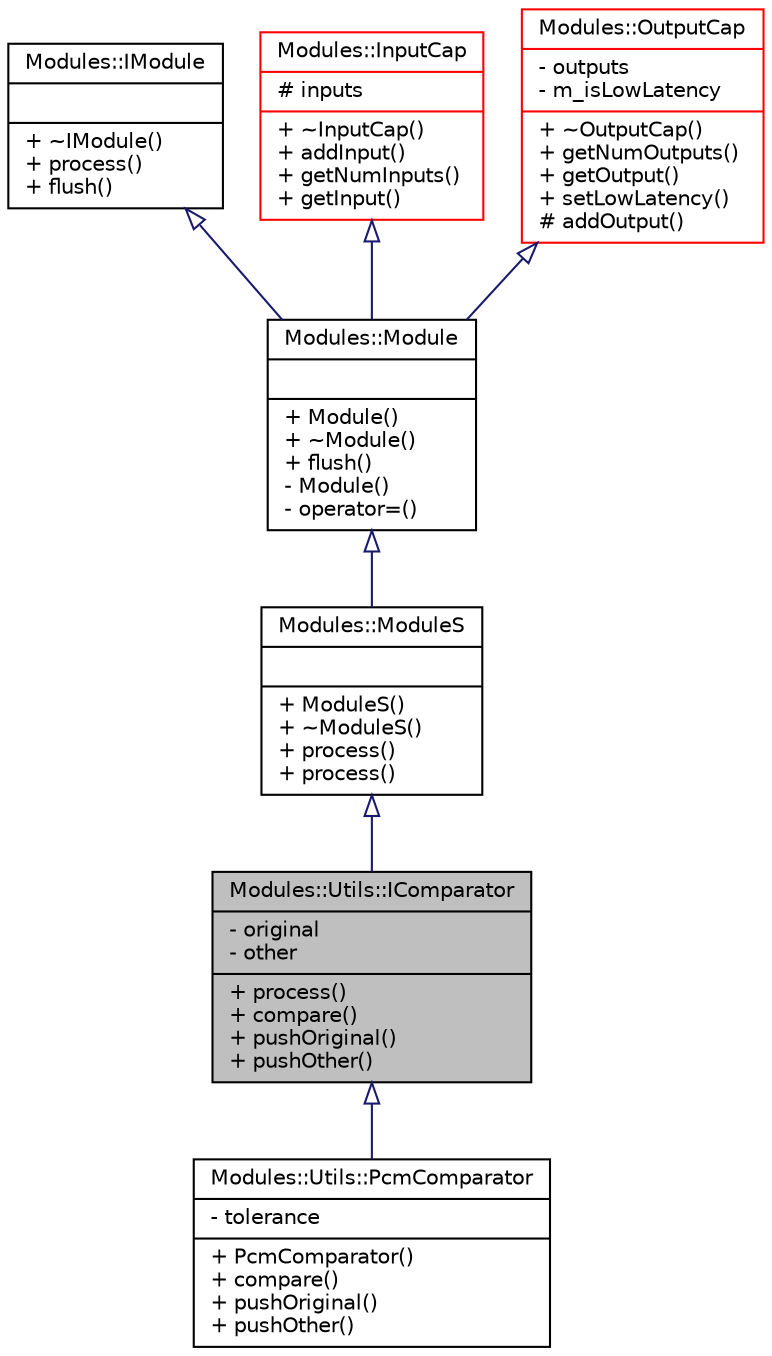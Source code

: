 digraph "Modules::Utils::IComparator"
{
 // INTERACTIVE_SVG=YES
  edge [fontname="Helvetica",fontsize="10",labelfontname="Helvetica",labelfontsize="10"];
  node [fontname="Helvetica",fontsize="10",shape=record];
  Node1 [label="{Modules::Utils::IComparator\n|- original\l- other\l|+ process()\l+ compare()\l+ pushOriginal()\l+ pushOther()\l}",height=0.2,width=0.4,color="black", fillcolor="grey75", style="filled", fontcolor="black"];
  Node2 -> Node1 [dir="back",color="midnightblue",fontsize="10",style="solid",arrowtail="onormal",fontname="Helvetica"];
  Node2 [label="{Modules::ModuleS\n||+ ModuleS()\l+ ~ModuleS()\l+ process()\l+ process()\l}",height=0.2,width=0.4,color="black", fillcolor="white", style="filled",URL="$class_modules_1_1_module_s.html"];
  Node3 -> Node2 [dir="back",color="midnightblue",fontsize="10",style="solid",arrowtail="onormal",fontname="Helvetica"];
  Node3 [label="{Modules::Module\n||+ Module()\l+ ~Module()\l+ flush()\l- Module()\l- operator=()\l}",height=0.2,width=0.4,color="black", fillcolor="white", style="filled",URL="$class_modules_1_1_module.html"];
  Node4 -> Node3 [dir="back",color="midnightblue",fontsize="10",style="solid",arrowtail="onormal",fontname="Helvetica"];
  Node4 [label="{Modules::IModule\n||+ ~IModule()\l+ process()\l+ flush()\l}",height=0.2,width=0.4,color="black", fillcolor="white", style="filled",URL="$struct_modules_1_1_i_module.html"];
  Node5 -> Node3 [dir="back",color="midnightblue",fontsize="10",style="solid",arrowtail="onormal",fontname="Helvetica"];
  Node5 [label="{Modules::InputCap\n|# inputs\l|+ ~InputCap()\l+ addInput()\l+ getNumInputs()\l+ getInput()\l}",height=0.2,width=0.4,color="red", fillcolor="white", style="filled",URL="$class_modules_1_1_input_cap.html"];
  Node6 -> Node3 [dir="back",color="midnightblue",fontsize="10",style="solid",arrowtail="onormal",fontname="Helvetica"];
  Node6 [label="{Modules::OutputCap\n|- outputs\l- m_isLowLatency\l|+ ~OutputCap()\l+ getNumOutputs()\l+ getOutput()\l+ setLowLatency()\l# addOutput()\l}",height=0.2,width=0.4,color="red", fillcolor="white", style="filled",URL="$class_modules_1_1_output_cap.html"];
  Node1 -> Node7 [dir="back",color="midnightblue",fontsize="10",style="solid",arrowtail="onormal",fontname="Helvetica"];
  Node7 [label="{Modules::Utils::PcmComparator\n|- tolerance\l|+ PcmComparator()\l+ compare()\l+ pushOriginal()\l+ pushOther()\l}",height=0.2,width=0.4,color="black", fillcolor="white", style="filled",URL="$class_modules_1_1_utils_1_1_pcm_comparator.html"];
}
